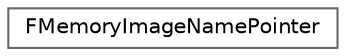 digraph "Graphical Class Hierarchy"
{
 // INTERACTIVE_SVG=YES
 // LATEX_PDF_SIZE
  bgcolor="transparent";
  edge [fontname=Helvetica,fontsize=10,labelfontname=Helvetica,labelfontsize=10];
  node [fontname=Helvetica,fontsize=10,shape=box,height=0.2,width=0.4];
  rankdir="LR";
  Node0 [id="Node000000",label="FMemoryImageNamePointer",height=0.2,width=0.4,color="grey40", fillcolor="white", style="filled",URL="$d7/d35/structFMemoryImageNamePointer.html",tooltip=" "];
}
